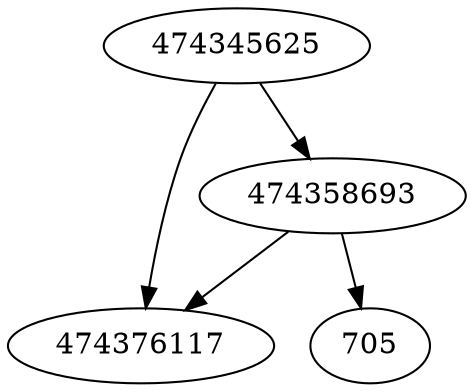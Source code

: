strict digraph  {
474345625;
705;
474376117;
474358693;
474345625 -> 474376117;
474345625 -> 474358693;
474358693 -> 474376117;
474358693 -> 705;
}
